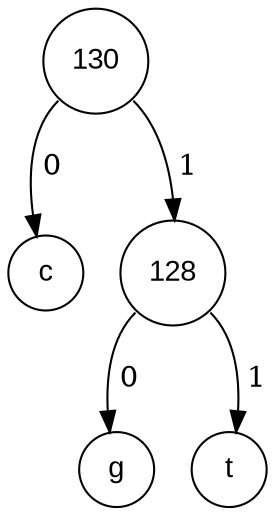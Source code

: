 digraph POT_test {
node [fontname="Arial", shape="circle", width=0.5];
130 [label = "130"]
99 [label = "c"]
128 [label = "128"]
103 [label = "g"]
116 [label = "t"]
128:sw -> 103 [label = " 0"]
128:se -> 116 [label = " 1"]
130:sw -> 99 [label = " 0"]
130:se -> 128 [label = " 1"]
}
